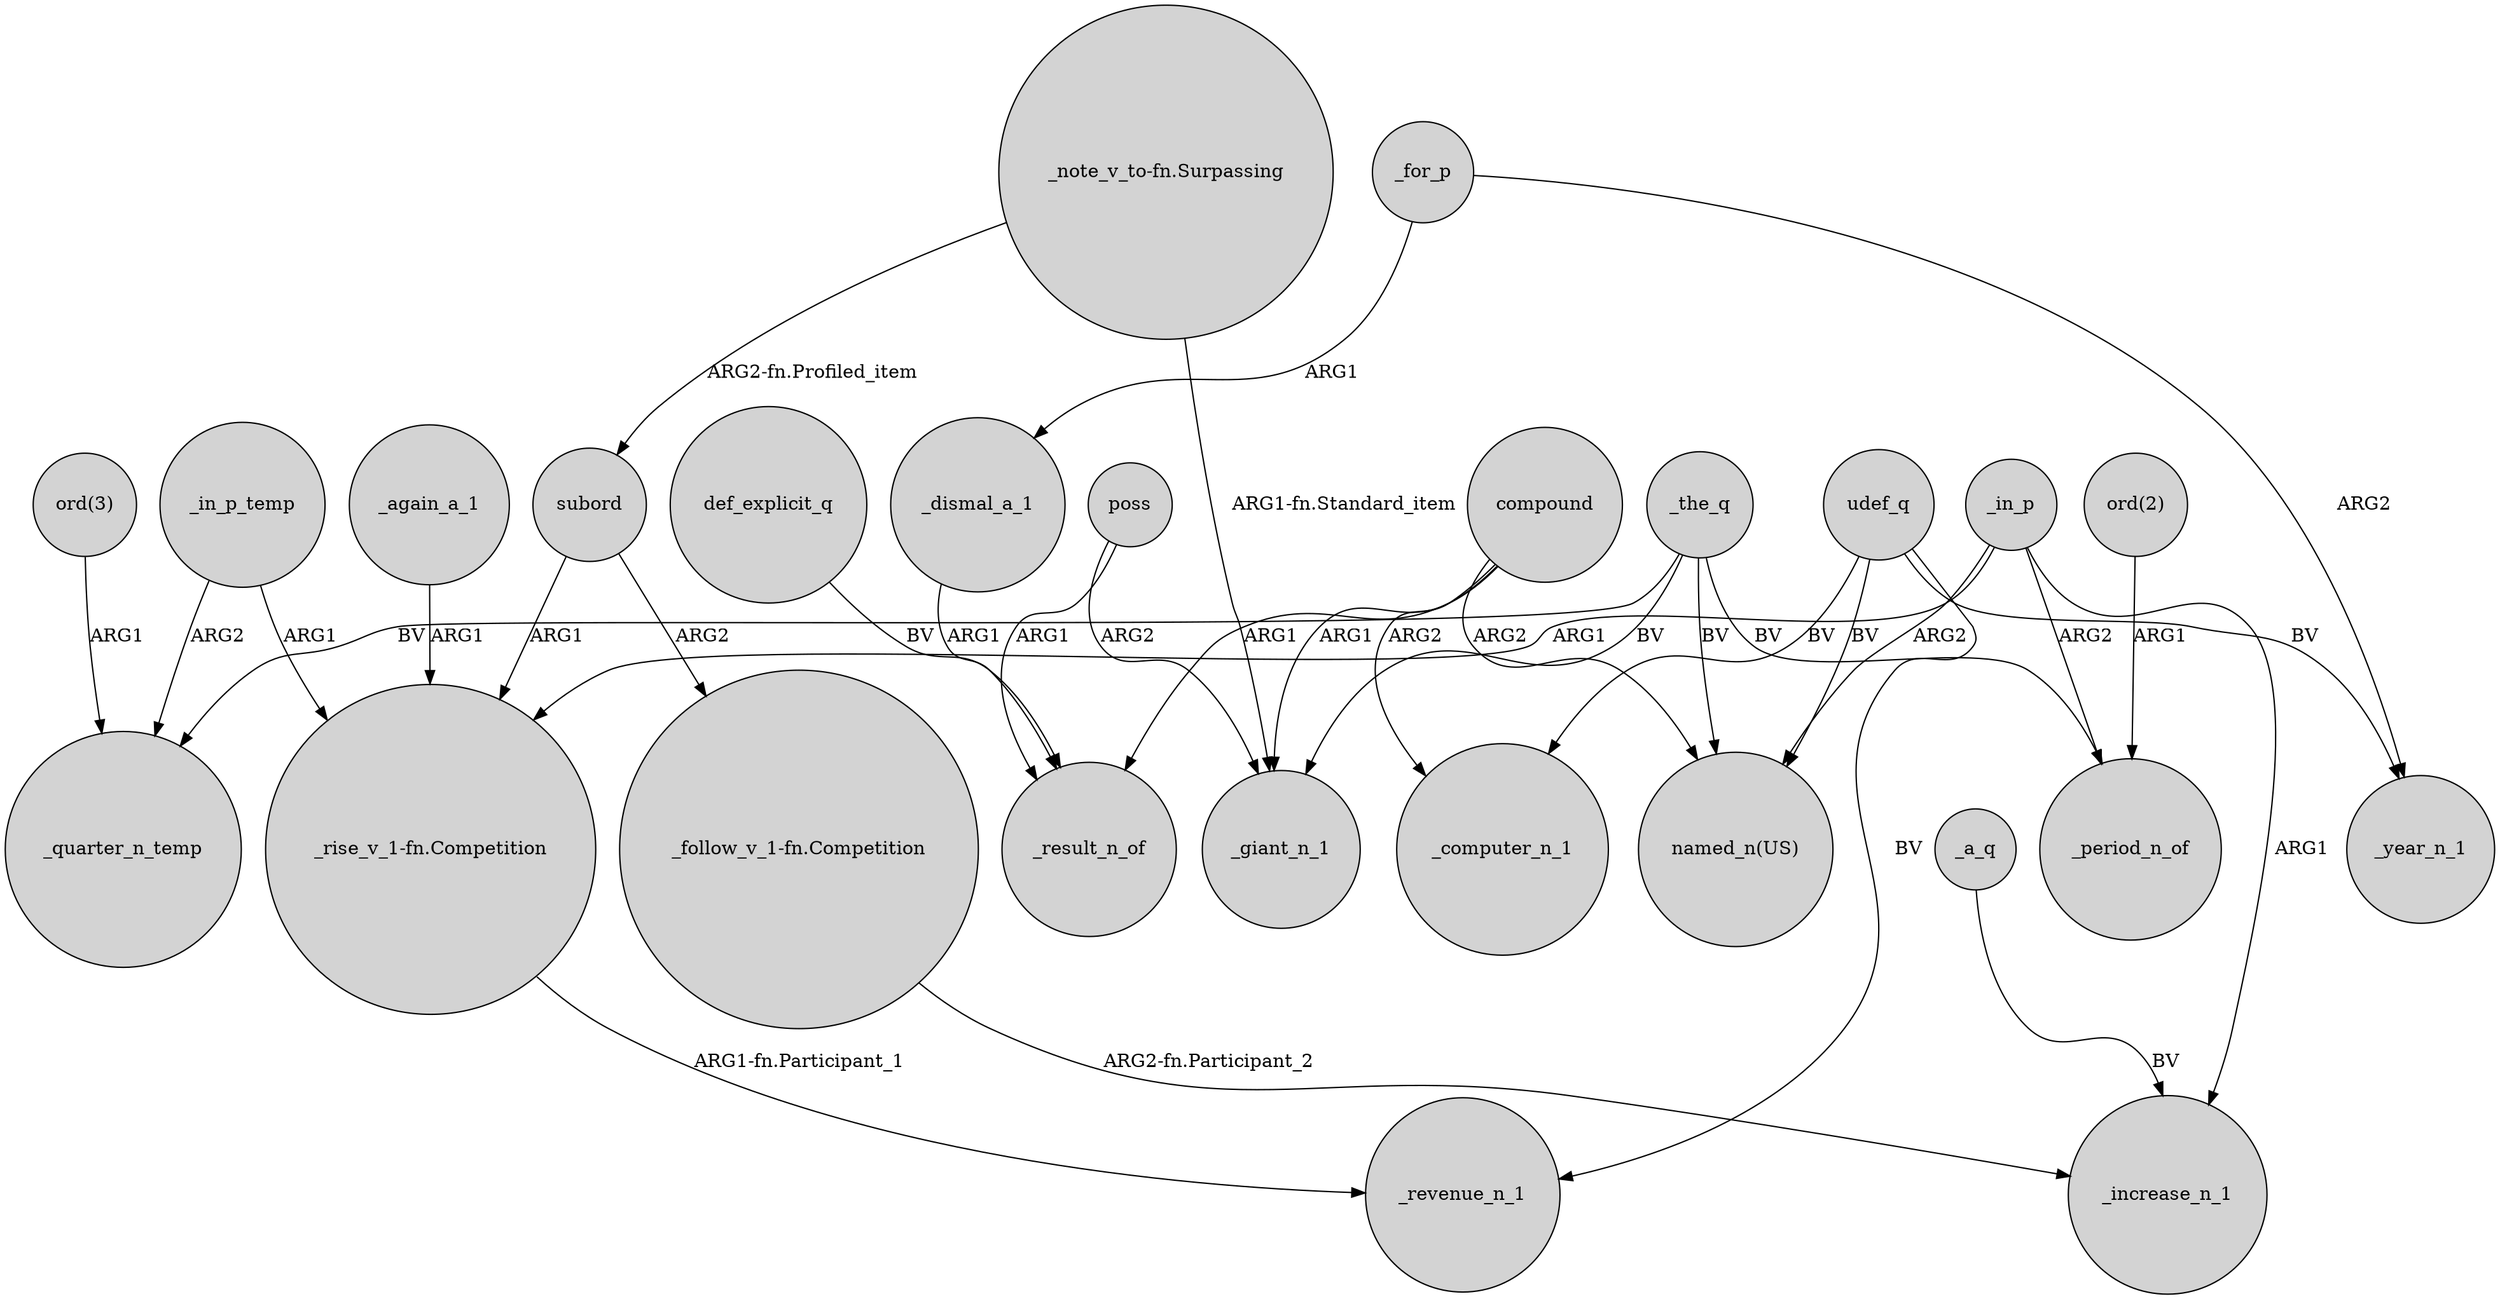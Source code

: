 digraph {
	node [shape=circle style=filled]
	_in_p_temp -> _quarter_n_temp [label=ARG2]
	_in_p_temp -> "_rise_v_1-fn.Competition" [label=ARG1]
	"ord(3)" -> _quarter_n_temp [label=ARG1]
	poss -> _giant_n_1 [label=ARG2]
	"_rise_v_1-fn.Competition" -> _revenue_n_1 [label="ARG1-fn.Participant_1"]
	_in_p -> "named_n(US)" [label=ARG2]
	_the_q -> "named_n(US)" [label=BV]
	"ord(2)" -> _period_n_of [label=ARG1]
	_in_p -> _period_n_of [label=ARG2]
	_the_q -> _quarter_n_temp [label=BV]
	compound -> _computer_n_1 [label=ARG2]
	udef_q -> _revenue_n_1 [label=BV]
	_again_a_1 -> "_rise_v_1-fn.Competition" [label=ARG1]
	subord -> "_follow_v_1-fn.Competition" [label=ARG2]
	_dismal_a_1 -> _result_n_of [label=ARG1]
	udef_q -> _computer_n_1 [label=BV]
	"_follow_v_1-fn.Competition" -> _increase_n_1 [label="ARG2-fn.Participant_2"]
	_for_p -> _dismal_a_1 [label=ARG1]
	compound -> _giant_n_1 [label=ARG1]
	"_note_v_to-fn.Surpassing" -> subord [label="ARG2-fn.Profiled_item"]
	_a_q -> _increase_n_1 [label=BV]
	def_explicit_q -> _result_n_of [label=BV]
	_the_q -> _giant_n_1 [label=BV]
	"_note_v_to-fn.Surpassing" -> _giant_n_1 [label="ARG1-fn.Standard_item"]
	udef_q -> _year_n_1 [label=BV]
	_for_p -> _year_n_1 [label=ARG2]
	subord -> "_rise_v_1-fn.Competition" [label=ARG1]
	_the_q -> _period_n_of [label=BV]
	_in_p -> "_rise_v_1-fn.Competition" [label=ARG1]
	compound -> _result_n_of [label=ARG1]
	poss -> _result_n_of [label=ARG1]
	_in_p -> _increase_n_1 [label=ARG1]
	compound -> "named_n(US)" [label=ARG2]
	udef_q -> "named_n(US)" [label=BV]
}
